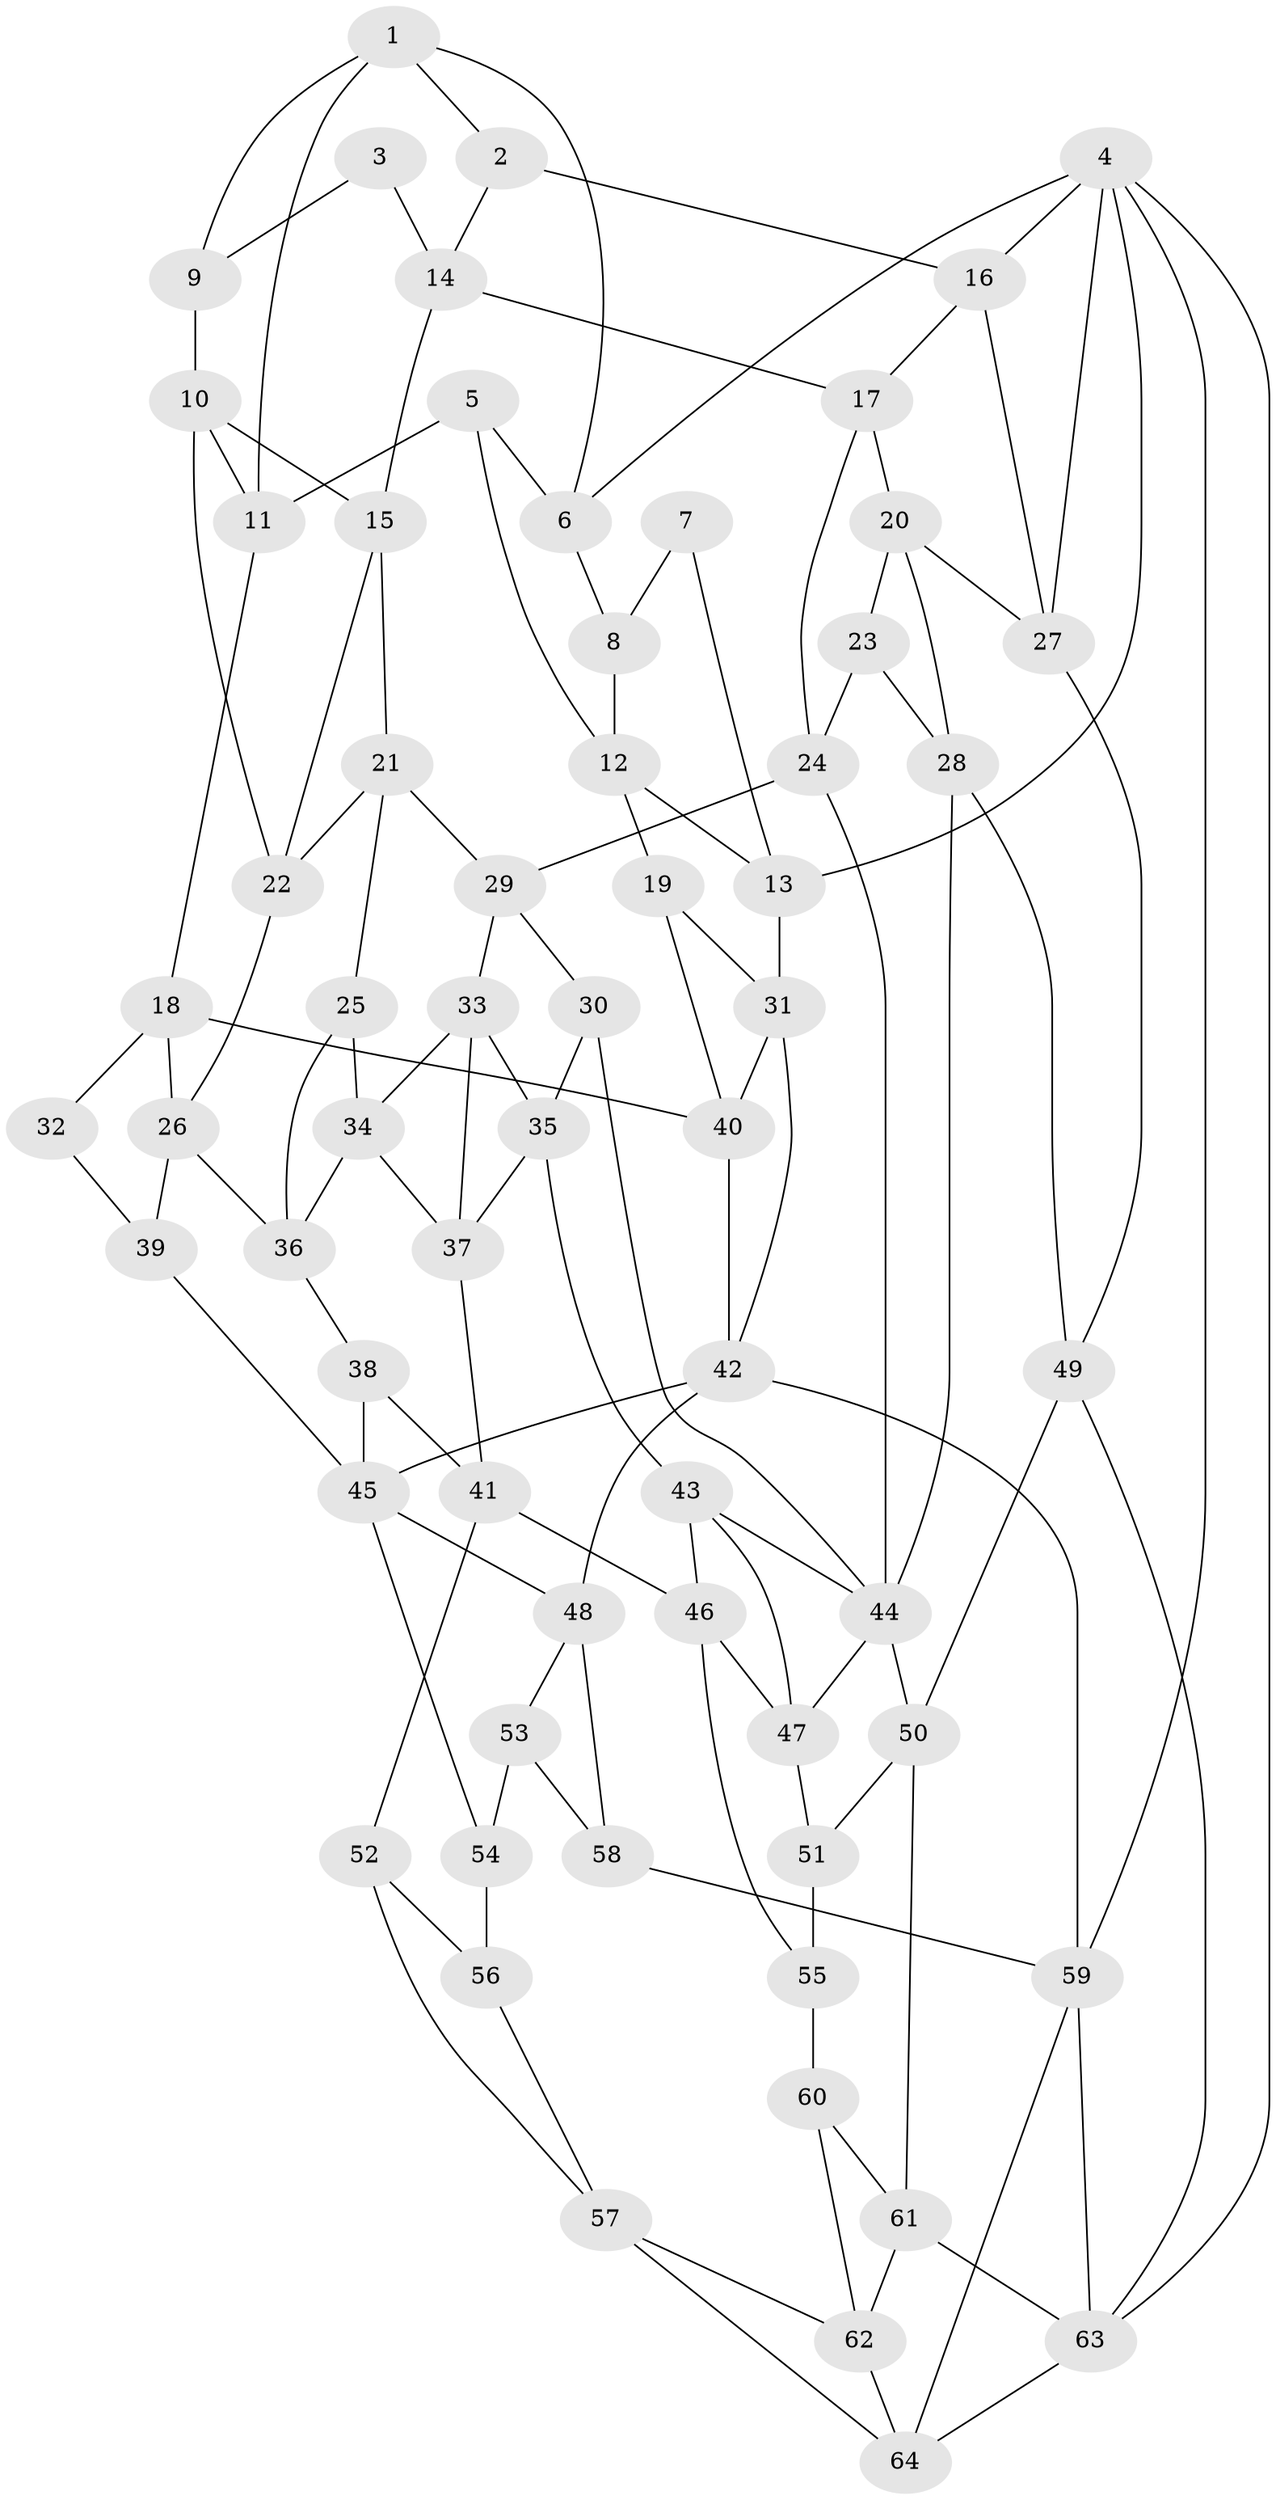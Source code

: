 // original degree distribution, {3: 0.015625, 4: 0.265625, 5: 0.46875, 6: 0.25}
// Generated by graph-tools (version 1.1) at 2025/27/03/09/25 03:27:13]
// undirected, 64 vertices, 120 edges
graph export_dot {
graph [start="1"]
  node [color=gray90,style=filled];
  1;
  2;
  3;
  4;
  5;
  6;
  7;
  8;
  9;
  10;
  11;
  12;
  13;
  14;
  15;
  16;
  17;
  18;
  19;
  20;
  21;
  22;
  23;
  24;
  25;
  26;
  27;
  28;
  29;
  30;
  31;
  32;
  33;
  34;
  35;
  36;
  37;
  38;
  39;
  40;
  41;
  42;
  43;
  44;
  45;
  46;
  47;
  48;
  49;
  50;
  51;
  52;
  53;
  54;
  55;
  56;
  57;
  58;
  59;
  60;
  61;
  62;
  63;
  64;
  1 -- 2 [weight=1.0];
  1 -- 6 [weight=1.0];
  1 -- 9 [weight=1.0];
  1 -- 11 [weight=1.0];
  2 -- 14 [weight=1.0];
  2 -- 16 [weight=1.0];
  3 -- 9 [weight=2.0];
  3 -- 14 [weight=1.0];
  4 -- 6 [weight=1.0];
  4 -- 13 [weight=1.0];
  4 -- 16 [weight=1.0];
  4 -- 27 [weight=1.0];
  4 -- 59 [weight=1.0];
  4 -- 63 [weight=1.0];
  5 -- 6 [weight=1.0];
  5 -- 11 [weight=1.0];
  5 -- 12 [weight=1.0];
  6 -- 8 [weight=1.0];
  7 -- 8 [weight=2.0];
  7 -- 13 [weight=1.0];
  8 -- 12 [weight=1.0];
  9 -- 10 [weight=1.0];
  10 -- 11 [weight=1.0];
  10 -- 15 [weight=1.0];
  10 -- 22 [weight=1.0];
  11 -- 18 [weight=1.0];
  12 -- 13 [weight=1.0];
  12 -- 19 [weight=1.0];
  13 -- 31 [weight=1.0];
  14 -- 15 [weight=1.0];
  14 -- 17 [weight=1.0];
  15 -- 21 [weight=1.0];
  15 -- 22 [weight=1.0];
  16 -- 17 [weight=1.0];
  16 -- 27 [weight=1.0];
  17 -- 20 [weight=1.0];
  17 -- 24 [weight=1.0];
  18 -- 26 [weight=1.0];
  18 -- 32 [weight=1.0];
  18 -- 40 [weight=1.0];
  19 -- 31 [weight=1.0];
  19 -- 40 [weight=1.0];
  20 -- 23 [weight=1.0];
  20 -- 27 [weight=1.0];
  20 -- 28 [weight=1.0];
  21 -- 22 [weight=1.0];
  21 -- 25 [weight=1.0];
  21 -- 29 [weight=1.0];
  22 -- 26 [weight=1.0];
  23 -- 24 [weight=1.0];
  23 -- 28 [weight=1.0];
  24 -- 29 [weight=1.0];
  24 -- 44 [weight=1.0];
  25 -- 34 [weight=1.0];
  25 -- 36 [weight=1.0];
  26 -- 36 [weight=1.0];
  26 -- 39 [weight=1.0];
  27 -- 49 [weight=1.0];
  28 -- 44 [weight=1.0];
  28 -- 49 [weight=1.0];
  29 -- 30 [weight=1.0];
  29 -- 33 [weight=1.0];
  30 -- 35 [weight=1.0];
  30 -- 44 [weight=1.0];
  31 -- 40 [weight=1.0];
  31 -- 42 [weight=1.0];
  32 -- 39 [weight=2.0];
  33 -- 34 [weight=1.0];
  33 -- 35 [weight=1.0];
  33 -- 37 [weight=1.0];
  34 -- 36 [weight=1.0];
  34 -- 37 [weight=1.0];
  35 -- 37 [weight=1.0];
  35 -- 43 [weight=1.0];
  36 -- 38 [weight=1.0];
  37 -- 41 [weight=1.0];
  38 -- 41 [weight=1.0];
  38 -- 45 [weight=1.0];
  39 -- 45 [weight=1.0];
  40 -- 42 [weight=1.0];
  41 -- 46 [weight=1.0];
  41 -- 52 [weight=1.0];
  42 -- 45 [weight=1.0];
  42 -- 48 [weight=2.0];
  42 -- 59 [weight=1.0];
  43 -- 44 [weight=1.0];
  43 -- 46 [weight=1.0];
  43 -- 47 [weight=2.0];
  44 -- 47 [weight=1.0];
  44 -- 50 [weight=1.0];
  45 -- 48 [weight=1.0];
  45 -- 54 [weight=1.0];
  46 -- 47 [weight=2.0];
  46 -- 55 [weight=1.0];
  47 -- 51 [weight=1.0];
  48 -- 53 [weight=1.0];
  48 -- 58 [weight=2.0];
  49 -- 50 [weight=1.0];
  49 -- 63 [weight=1.0];
  50 -- 51 [weight=1.0];
  50 -- 61 [weight=1.0];
  51 -- 55 [weight=1.0];
  52 -- 56 [weight=1.0];
  52 -- 57 [weight=1.0];
  53 -- 54 [weight=1.0];
  53 -- 58 [weight=1.0];
  54 -- 56 [weight=2.0];
  55 -- 60 [weight=2.0];
  56 -- 57 [weight=1.0];
  57 -- 62 [weight=1.0];
  57 -- 64 [weight=1.0];
  58 -- 59 [weight=1.0];
  59 -- 63 [weight=1.0];
  59 -- 64 [weight=1.0];
  60 -- 61 [weight=1.0];
  60 -- 62 [weight=1.0];
  61 -- 62 [weight=1.0];
  61 -- 63 [weight=1.0];
  62 -- 64 [weight=1.0];
  63 -- 64 [weight=1.0];
}
